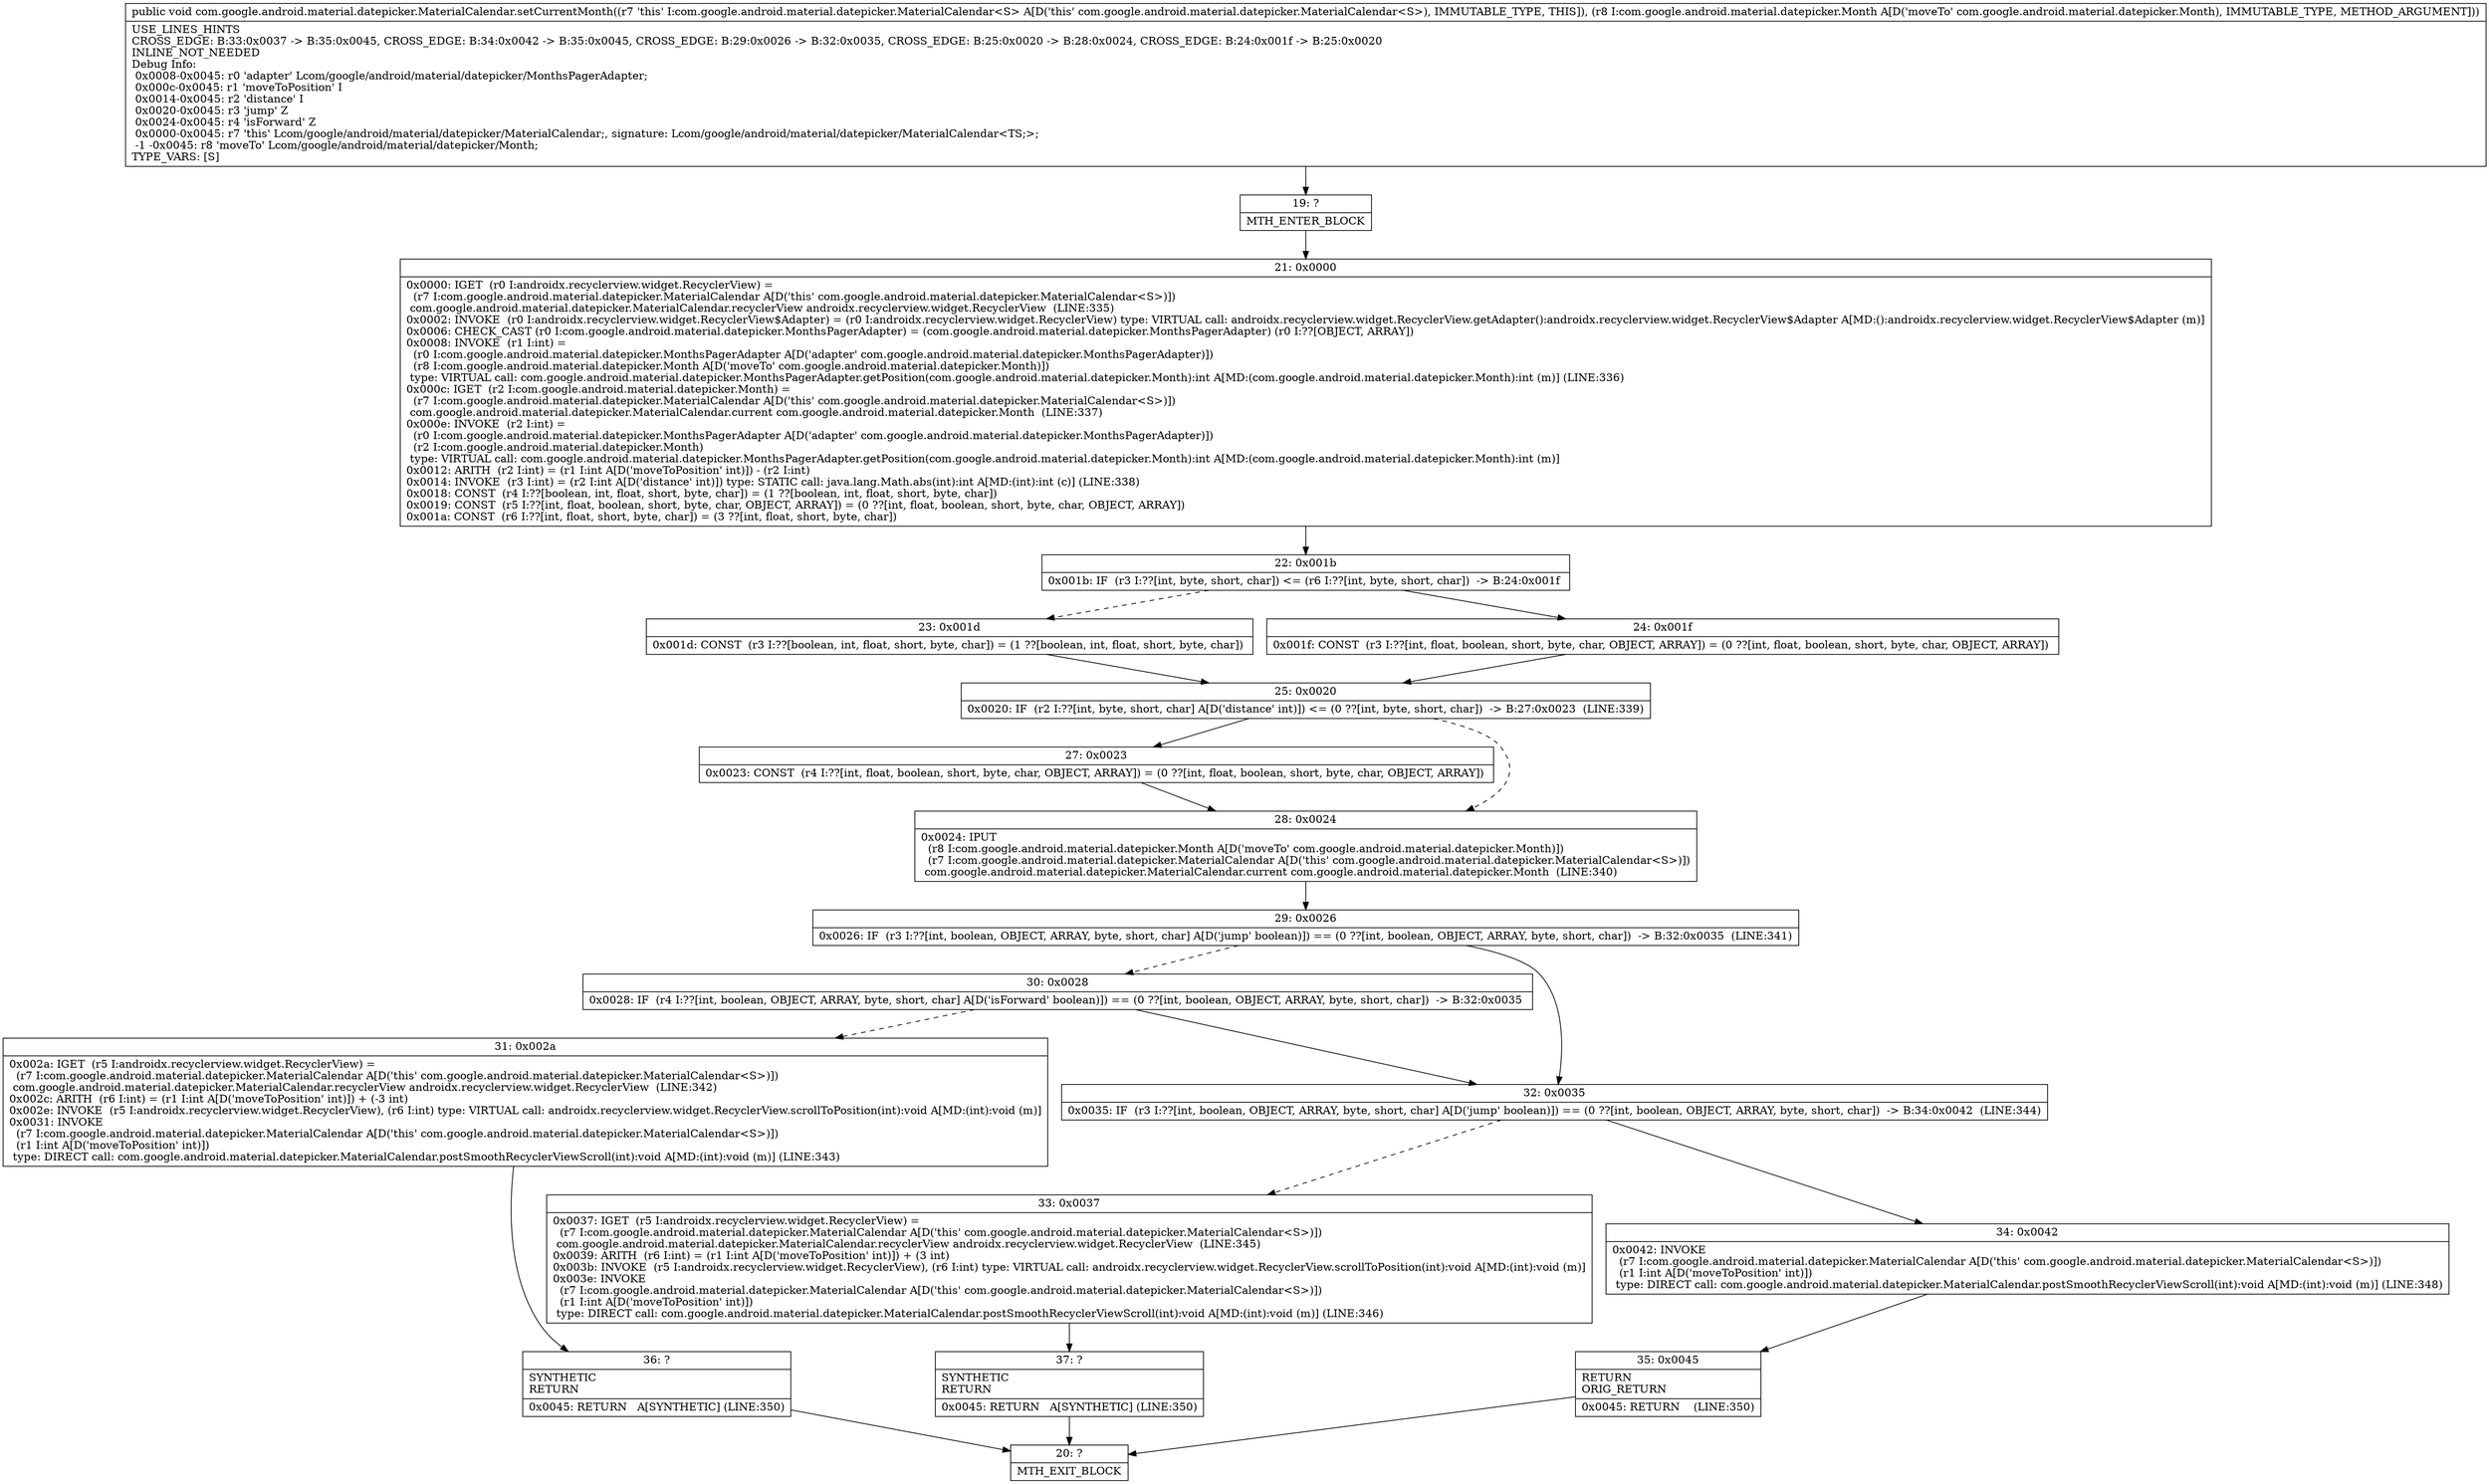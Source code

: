 digraph "CFG forcom.google.android.material.datepicker.MaterialCalendar.setCurrentMonth(Lcom\/google\/android\/material\/datepicker\/Month;)V" {
Node_19 [shape=record,label="{19\:\ ?|MTH_ENTER_BLOCK\l}"];
Node_21 [shape=record,label="{21\:\ 0x0000|0x0000: IGET  (r0 I:androidx.recyclerview.widget.RecyclerView) = \l  (r7 I:com.google.android.material.datepicker.MaterialCalendar A[D('this' com.google.android.material.datepicker.MaterialCalendar\<S\>)])\l com.google.android.material.datepicker.MaterialCalendar.recyclerView androidx.recyclerview.widget.RecyclerView  (LINE:335)\l0x0002: INVOKE  (r0 I:androidx.recyclerview.widget.RecyclerView$Adapter) = (r0 I:androidx.recyclerview.widget.RecyclerView) type: VIRTUAL call: androidx.recyclerview.widget.RecyclerView.getAdapter():androidx.recyclerview.widget.RecyclerView$Adapter A[MD:():androidx.recyclerview.widget.RecyclerView$Adapter (m)]\l0x0006: CHECK_CAST (r0 I:com.google.android.material.datepicker.MonthsPagerAdapter) = (com.google.android.material.datepicker.MonthsPagerAdapter) (r0 I:??[OBJECT, ARRAY]) \l0x0008: INVOKE  (r1 I:int) = \l  (r0 I:com.google.android.material.datepicker.MonthsPagerAdapter A[D('adapter' com.google.android.material.datepicker.MonthsPagerAdapter)])\l  (r8 I:com.google.android.material.datepicker.Month A[D('moveTo' com.google.android.material.datepicker.Month)])\l type: VIRTUAL call: com.google.android.material.datepicker.MonthsPagerAdapter.getPosition(com.google.android.material.datepicker.Month):int A[MD:(com.google.android.material.datepicker.Month):int (m)] (LINE:336)\l0x000c: IGET  (r2 I:com.google.android.material.datepicker.Month) = \l  (r7 I:com.google.android.material.datepicker.MaterialCalendar A[D('this' com.google.android.material.datepicker.MaterialCalendar\<S\>)])\l com.google.android.material.datepicker.MaterialCalendar.current com.google.android.material.datepicker.Month  (LINE:337)\l0x000e: INVOKE  (r2 I:int) = \l  (r0 I:com.google.android.material.datepicker.MonthsPagerAdapter A[D('adapter' com.google.android.material.datepicker.MonthsPagerAdapter)])\l  (r2 I:com.google.android.material.datepicker.Month)\l type: VIRTUAL call: com.google.android.material.datepicker.MonthsPagerAdapter.getPosition(com.google.android.material.datepicker.Month):int A[MD:(com.google.android.material.datepicker.Month):int (m)]\l0x0012: ARITH  (r2 I:int) = (r1 I:int A[D('moveToPosition' int)]) \- (r2 I:int) \l0x0014: INVOKE  (r3 I:int) = (r2 I:int A[D('distance' int)]) type: STATIC call: java.lang.Math.abs(int):int A[MD:(int):int (c)] (LINE:338)\l0x0018: CONST  (r4 I:??[boolean, int, float, short, byte, char]) = (1 ??[boolean, int, float, short, byte, char]) \l0x0019: CONST  (r5 I:??[int, float, boolean, short, byte, char, OBJECT, ARRAY]) = (0 ??[int, float, boolean, short, byte, char, OBJECT, ARRAY]) \l0x001a: CONST  (r6 I:??[int, float, short, byte, char]) = (3 ??[int, float, short, byte, char]) \l}"];
Node_22 [shape=record,label="{22\:\ 0x001b|0x001b: IF  (r3 I:??[int, byte, short, char]) \<= (r6 I:??[int, byte, short, char])  \-\> B:24:0x001f \l}"];
Node_23 [shape=record,label="{23\:\ 0x001d|0x001d: CONST  (r3 I:??[boolean, int, float, short, byte, char]) = (1 ??[boolean, int, float, short, byte, char]) \l}"];
Node_25 [shape=record,label="{25\:\ 0x0020|0x0020: IF  (r2 I:??[int, byte, short, char] A[D('distance' int)]) \<= (0 ??[int, byte, short, char])  \-\> B:27:0x0023  (LINE:339)\l}"];
Node_27 [shape=record,label="{27\:\ 0x0023|0x0023: CONST  (r4 I:??[int, float, boolean, short, byte, char, OBJECT, ARRAY]) = (0 ??[int, float, boolean, short, byte, char, OBJECT, ARRAY]) \l}"];
Node_28 [shape=record,label="{28\:\ 0x0024|0x0024: IPUT  \l  (r8 I:com.google.android.material.datepicker.Month A[D('moveTo' com.google.android.material.datepicker.Month)])\l  (r7 I:com.google.android.material.datepicker.MaterialCalendar A[D('this' com.google.android.material.datepicker.MaterialCalendar\<S\>)])\l com.google.android.material.datepicker.MaterialCalendar.current com.google.android.material.datepicker.Month  (LINE:340)\l}"];
Node_29 [shape=record,label="{29\:\ 0x0026|0x0026: IF  (r3 I:??[int, boolean, OBJECT, ARRAY, byte, short, char] A[D('jump' boolean)]) == (0 ??[int, boolean, OBJECT, ARRAY, byte, short, char])  \-\> B:32:0x0035  (LINE:341)\l}"];
Node_30 [shape=record,label="{30\:\ 0x0028|0x0028: IF  (r4 I:??[int, boolean, OBJECT, ARRAY, byte, short, char] A[D('isForward' boolean)]) == (0 ??[int, boolean, OBJECT, ARRAY, byte, short, char])  \-\> B:32:0x0035 \l}"];
Node_31 [shape=record,label="{31\:\ 0x002a|0x002a: IGET  (r5 I:androidx.recyclerview.widget.RecyclerView) = \l  (r7 I:com.google.android.material.datepicker.MaterialCalendar A[D('this' com.google.android.material.datepicker.MaterialCalendar\<S\>)])\l com.google.android.material.datepicker.MaterialCalendar.recyclerView androidx.recyclerview.widget.RecyclerView  (LINE:342)\l0x002c: ARITH  (r6 I:int) = (r1 I:int A[D('moveToPosition' int)]) + (\-3 int) \l0x002e: INVOKE  (r5 I:androidx.recyclerview.widget.RecyclerView), (r6 I:int) type: VIRTUAL call: androidx.recyclerview.widget.RecyclerView.scrollToPosition(int):void A[MD:(int):void (m)]\l0x0031: INVOKE  \l  (r7 I:com.google.android.material.datepicker.MaterialCalendar A[D('this' com.google.android.material.datepicker.MaterialCalendar\<S\>)])\l  (r1 I:int A[D('moveToPosition' int)])\l type: DIRECT call: com.google.android.material.datepicker.MaterialCalendar.postSmoothRecyclerViewScroll(int):void A[MD:(int):void (m)] (LINE:343)\l}"];
Node_36 [shape=record,label="{36\:\ ?|SYNTHETIC\lRETURN\l|0x0045: RETURN   A[SYNTHETIC] (LINE:350)\l}"];
Node_20 [shape=record,label="{20\:\ ?|MTH_EXIT_BLOCK\l}"];
Node_32 [shape=record,label="{32\:\ 0x0035|0x0035: IF  (r3 I:??[int, boolean, OBJECT, ARRAY, byte, short, char] A[D('jump' boolean)]) == (0 ??[int, boolean, OBJECT, ARRAY, byte, short, char])  \-\> B:34:0x0042  (LINE:344)\l}"];
Node_33 [shape=record,label="{33\:\ 0x0037|0x0037: IGET  (r5 I:androidx.recyclerview.widget.RecyclerView) = \l  (r7 I:com.google.android.material.datepicker.MaterialCalendar A[D('this' com.google.android.material.datepicker.MaterialCalendar\<S\>)])\l com.google.android.material.datepicker.MaterialCalendar.recyclerView androidx.recyclerview.widget.RecyclerView  (LINE:345)\l0x0039: ARITH  (r6 I:int) = (r1 I:int A[D('moveToPosition' int)]) + (3 int) \l0x003b: INVOKE  (r5 I:androidx.recyclerview.widget.RecyclerView), (r6 I:int) type: VIRTUAL call: androidx.recyclerview.widget.RecyclerView.scrollToPosition(int):void A[MD:(int):void (m)]\l0x003e: INVOKE  \l  (r7 I:com.google.android.material.datepicker.MaterialCalendar A[D('this' com.google.android.material.datepicker.MaterialCalendar\<S\>)])\l  (r1 I:int A[D('moveToPosition' int)])\l type: DIRECT call: com.google.android.material.datepicker.MaterialCalendar.postSmoothRecyclerViewScroll(int):void A[MD:(int):void (m)] (LINE:346)\l}"];
Node_37 [shape=record,label="{37\:\ ?|SYNTHETIC\lRETURN\l|0x0045: RETURN   A[SYNTHETIC] (LINE:350)\l}"];
Node_34 [shape=record,label="{34\:\ 0x0042|0x0042: INVOKE  \l  (r7 I:com.google.android.material.datepicker.MaterialCalendar A[D('this' com.google.android.material.datepicker.MaterialCalendar\<S\>)])\l  (r1 I:int A[D('moveToPosition' int)])\l type: DIRECT call: com.google.android.material.datepicker.MaterialCalendar.postSmoothRecyclerViewScroll(int):void A[MD:(int):void (m)] (LINE:348)\l}"];
Node_35 [shape=record,label="{35\:\ 0x0045|RETURN\lORIG_RETURN\l|0x0045: RETURN    (LINE:350)\l}"];
Node_24 [shape=record,label="{24\:\ 0x001f|0x001f: CONST  (r3 I:??[int, float, boolean, short, byte, char, OBJECT, ARRAY]) = (0 ??[int, float, boolean, short, byte, char, OBJECT, ARRAY]) \l}"];
MethodNode[shape=record,label="{public void com.google.android.material.datepicker.MaterialCalendar.setCurrentMonth((r7 'this' I:com.google.android.material.datepicker.MaterialCalendar\<S\> A[D('this' com.google.android.material.datepicker.MaterialCalendar\<S\>), IMMUTABLE_TYPE, THIS]), (r8 I:com.google.android.material.datepicker.Month A[D('moveTo' com.google.android.material.datepicker.Month), IMMUTABLE_TYPE, METHOD_ARGUMENT]))  | USE_LINES_HINTS\lCROSS_EDGE: B:33:0x0037 \-\> B:35:0x0045, CROSS_EDGE: B:34:0x0042 \-\> B:35:0x0045, CROSS_EDGE: B:29:0x0026 \-\> B:32:0x0035, CROSS_EDGE: B:25:0x0020 \-\> B:28:0x0024, CROSS_EDGE: B:24:0x001f \-\> B:25:0x0020\lINLINE_NOT_NEEDED\lDebug Info:\l  0x0008\-0x0045: r0 'adapter' Lcom\/google\/android\/material\/datepicker\/MonthsPagerAdapter;\l  0x000c\-0x0045: r1 'moveToPosition' I\l  0x0014\-0x0045: r2 'distance' I\l  0x0020\-0x0045: r3 'jump' Z\l  0x0024\-0x0045: r4 'isForward' Z\l  0x0000\-0x0045: r7 'this' Lcom\/google\/android\/material\/datepicker\/MaterialCalendar;, signature: Lcom\/google\/android\/material\/datepicker\/MaterialCalendar\<TS;\>;\l  \-1 \-0x0045: r8 'moveTo' Lcom\/google\/android\/material\/datepicker\/Month;\lTYPE_VARS: [S]\l}"];
MethodNode -> Node_19;Node_19 -> Node_21;
Node_21 -> Node_22;
Node_22 -> Node_23[style=dashed];
Node_22 -> Node_24;
Node_23 -> Node_25;
Node_25 -> Node_27;
Node_25 -> Node_28[style=dashed];
Node_27 -> Node_28;
Node_28 -> Node_29;
Node_29 -> Node_30[style=dashed];
Node_29 -> Node_32;
Node_30 -> Node_31[style=dashed];
Node_30 -> Node_32;
Node_31 -> Node_36;
Node_36 -> Node_20;
Node_32 -> Node_33[style=dashed];
Node_32 -> Node_34;
Node_33 -> Node_37;
Node_37 -> Node_20;
Node_34 -> Node_35;
Node_35 -> Node_20;
Node_24 -> Node_25;
}

